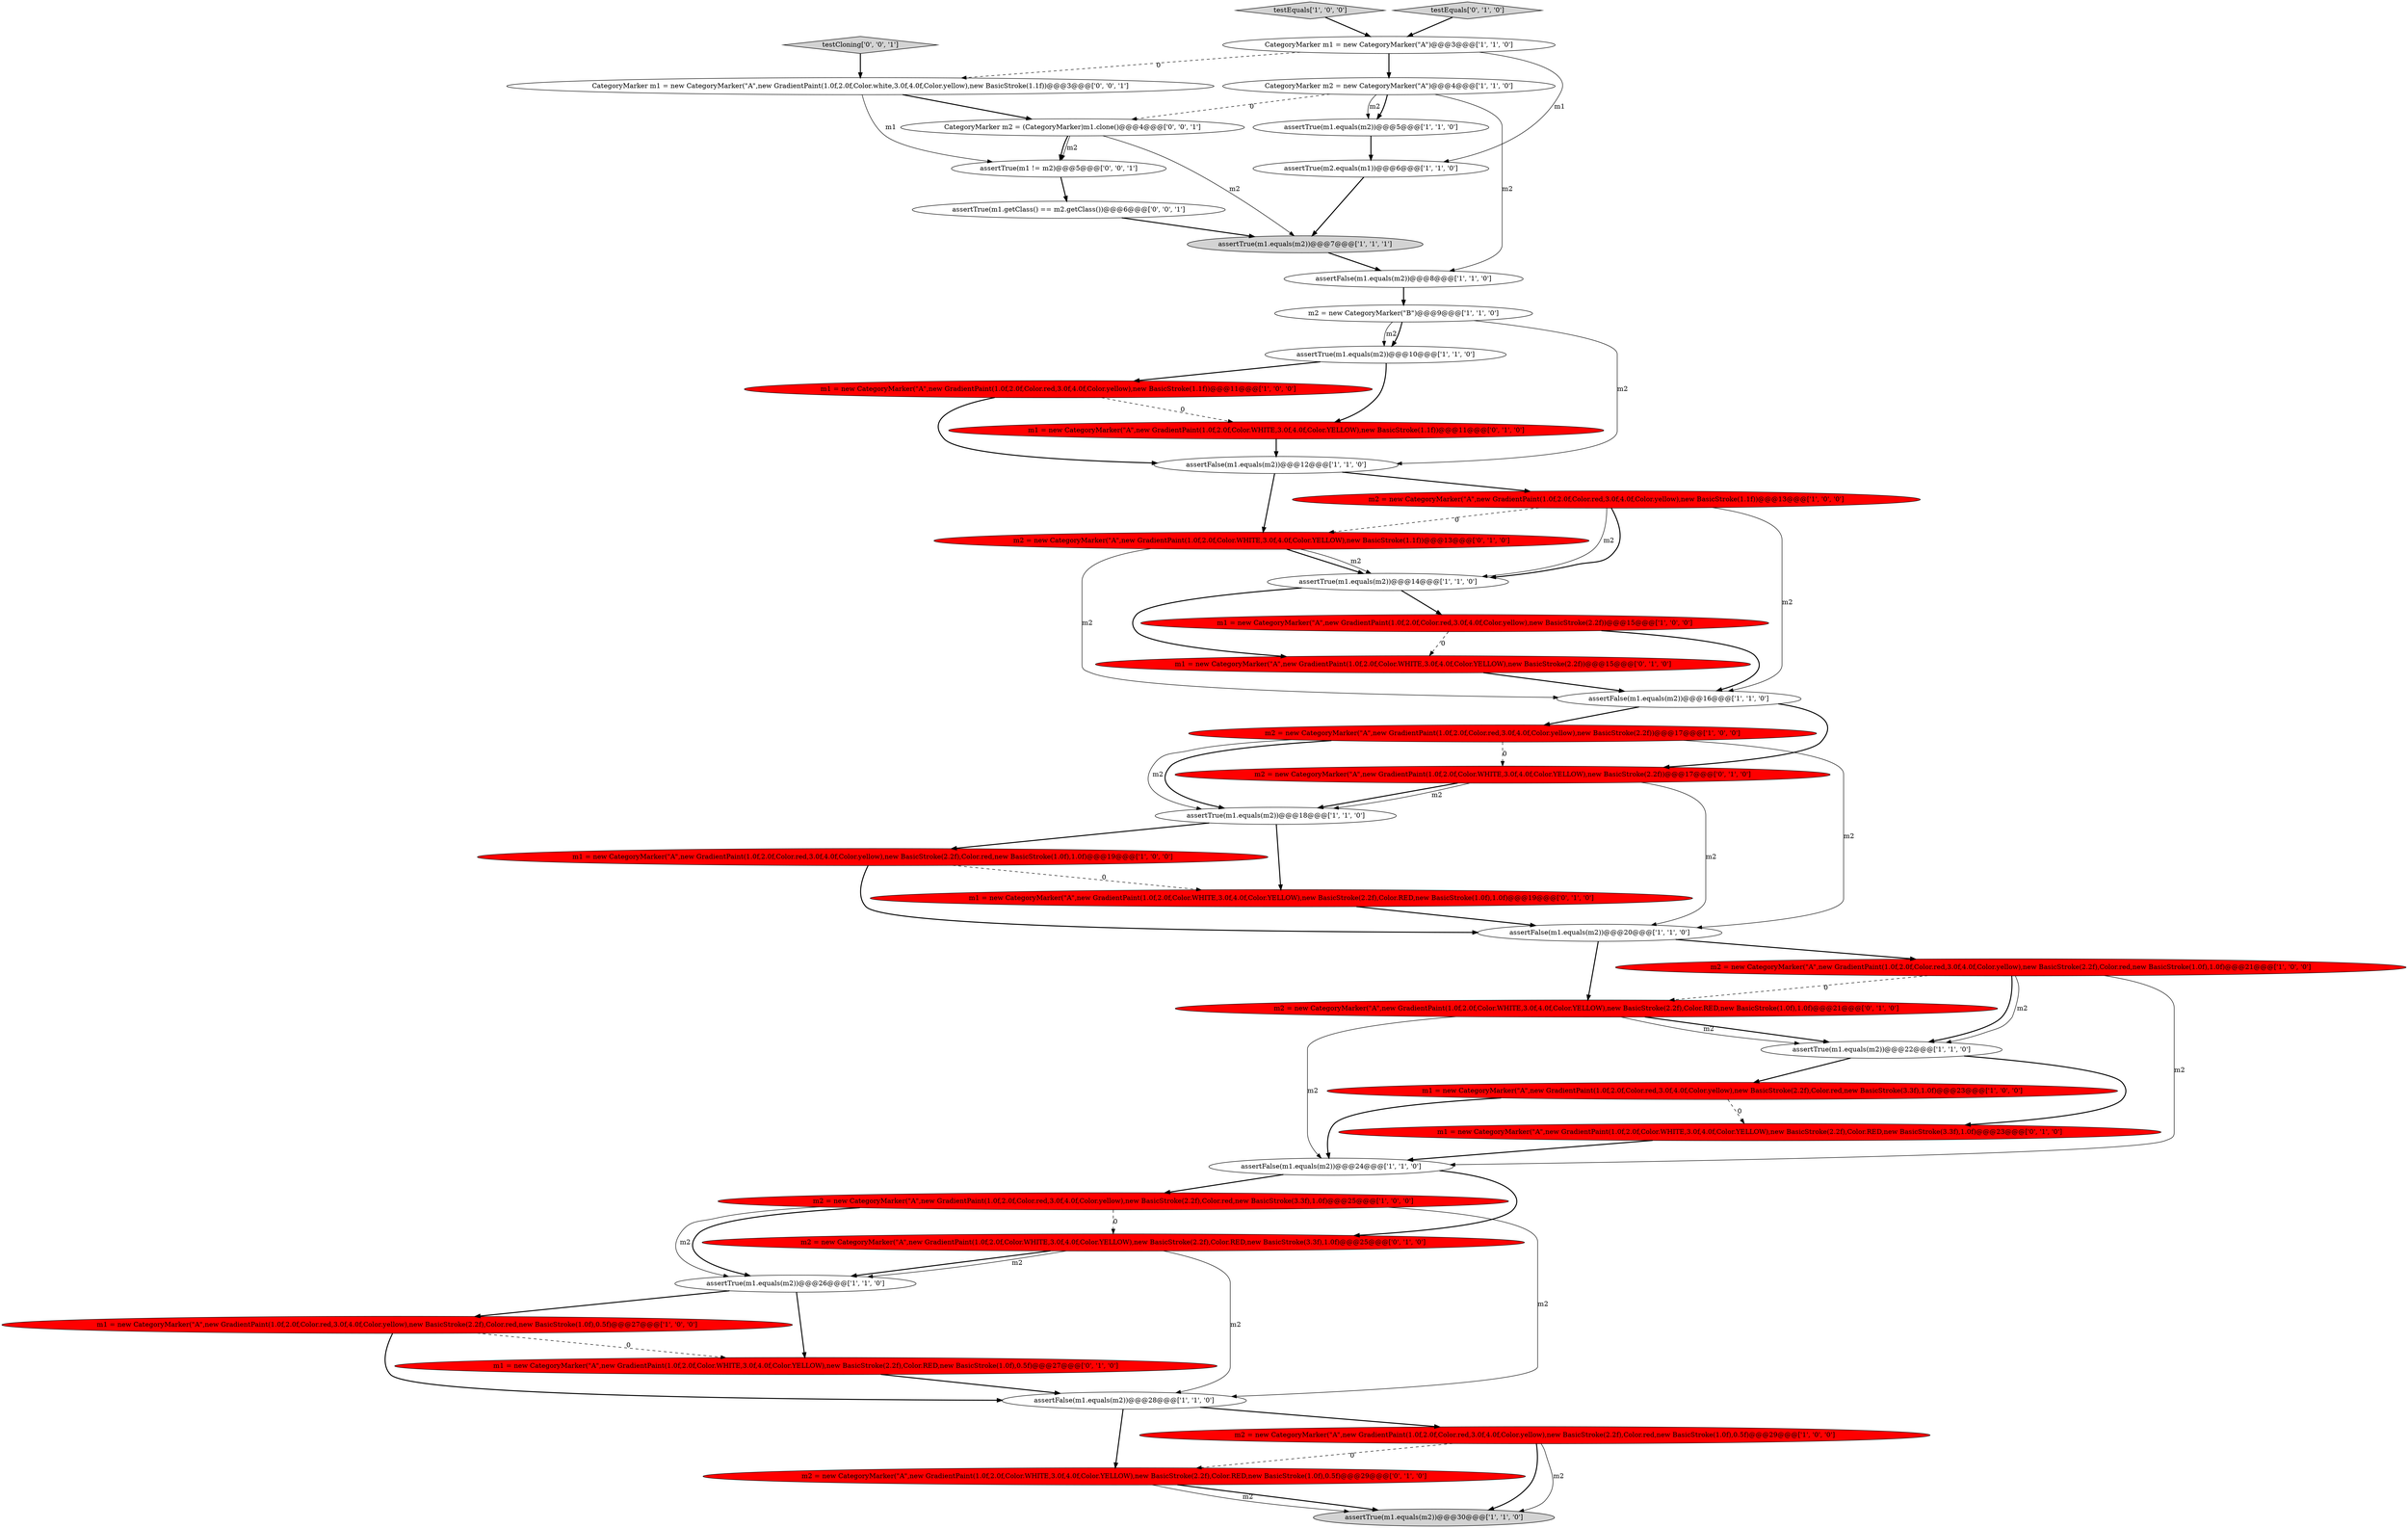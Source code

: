 digraph {
2 [style = filled, label = "m1 = new CategoryMarker(\"A\",new GradientPaint(1.0f,2.0f,Color.red,3.0f,4.0f,Color.yellow),new BasicStroke(2.2f),Color.red,new BasicStroke(3.3f),1.0f)@@@23@@@['1', '0', '0']", fillcolor = red, shape = ellipse image = "AAA1AAABBB1BBB"];
18 [style = filled, label = "assertTrue(m1.equals(m2))@@@26@@@['1', '1', '0']", fillcolor = white, shape = ellipse image = "AAA0AAABBB1BBB"];
33 [style = filled, label = "m2 = new CategoryMarker(\"A\",new GradientPaint(1.0f,2.0f,Color.WHITE,3.0f,4.0f,Color.YELLOW),new BasicStroke(2.2f),Color.RED,new BasicStroke(1.0f),0.5f)@@@29@@@['0', '1', '0']", fillcolor = red, shape = ellipse image = "AAA1AAABBB2BBB"];
42 [style = filled, label = "testCloning['0', '0', '1']", fillcolor = lightgray, shape = diamond image = "AAA0AAABBB3BBB"];
7 [style = filled, label = "assertTrue(m1.equals(m2))@@@7@@@['1', '1', '1']", fillcolor = lightgray, shape = ellipse image = "AAA0AAABBB1BBB"];
21 [style = filled, label = "assertTrue(m1.equals(m2))@@@14@@@['1', '1', '0']", fillcolor = white, shape = ellipse image = "AAA0AAABBB1BBB"];
3 [style = filled, label = "CategoryMarker m1 = new CategoryMarker(\"A\")@@@3@@@['1', '1', '0']", fillcolor = white, shape = ellipse image = "AAA0AAABBB1BBB"];
12 [style = filled, label = "CategoryMarker m2 = new CategoryMarker(\"A\")@@@4@@@['1', '1', '0']", fillcolor = white, shape = ellipse image = "AAA0AAABBB1BBB"];
39 [style = filled, label = "m2 = new CategoryMarker(\"A\",new GradientPaint(1.0f,2.0f,Color.WHITE,3.0f,4.0f,Color.YELLOW),new BasicStroke(1.1f))@@@13@@@['0', '1', '0']", fillcolor = red, shape = ellipse image = "AAA1AAABBB2BBB"];
4 [style = filled, label = "m1 = new CategoryMarker(\"A\",new GradientPaint(1.0f,2.0f,Color.red,3.0f,4.0f,Color.yellow),new BasicStroke(2.2f),Color.red,new BasicStroke(1.0f),0.5f)@@@27@@@['1', '0', '0']", fillcolor = red, shape = ellipse image = "AAA1AAABBB1BBB"];
40 [style = filled, label = "assertTrue(m1 != m2)@@@5@@@['0', '0', '1']", fillcolor = white, shape = ellipse image = "AAA0AAABBB3BBB"];
23 [style = filled, label = "m2 = new CategoryMarker(\"A\",new GradientPaint(1.0f,2.0f,Color.red,3.0f,4.0f,Color.yellow),new BasicStroke(2.2f),Color.red,new BasicStroke(1.0f),0.5f)@@@29@@@['1', '0', '0']", fillcolor = red, shape = ellipse image = "AAA1AAABBB1BBB"];
22 [style = filled, label = "m1 = new CategoryMarker(\"A\",new GradientPaint(1.0f,2.0f,Color.red,3.0f,4.0f,Color.yellow),new BasicStroke(2.2f))@@@15@@@['1', '0', '0']", fillcolor = red, shape = ellipse image = "AAA1AAABBB1BBB"];
0 [style = filled, label = "assertFalse(m1.equals(m2))@@@12@@@['1', '1', '0']", fillcolor = white, shape = ellipse image = "AAA0AAABBB1BBB"];
26 [style = filled, label = "assertFalse(m1.equals(m2))@@@28@@@['1', '1', '0']", fillcolor = white, shape = ellipse image = "AAA0AAABBB1BBB"];
29 [style = filled, label = "m1 = new CategoryMarker(\"A\",new GradientPaint(1.0f,2.0f,Color.WHITE,3.0f,4.0f,Color.YELLOW),new BasicStroke(2.2f),Color.RED,new BasicStroke(1.0f),0.5f)@@@27@@@['0', '1', '0']", fillcolor = red, shape = ellipse image = "AAA1AAABBB2BBB"];
28 [style = filled, label = "m2 = new CategoryMarker(\"A\",new GradientPaint(1.0f,2.0f,Color.red,3.0f,4.0f,Color.yellow),new BasicStroke(2.2f),Color.red,new BasicStroke(3.3f),1.0f)@@@25@@@['1', '0', '0']", fillcolor = red, shape = ellipse image = "AAA1AAABBB1BBB"];
13 [style = filled, label = "m1 = new CategoryMarker(\"A\",new GradientPaint(1.0f,2.0f,Color.red,3.0f,4.0f,Color.yellow),new BasicStroke(2.2f),Color.red,new BasicStroke(1.0f),1.0f)@@@19@@@['1', '0', '0']", fillcolor = red, shape = ellipse image = "AAA1AAABBB1BBB"];
44 [style = filled, label = "assertTrue(m1.getClass() == m2.getClass())@@@6@@@['0', '0', '1']", fillcolor = white, shape = ellipse image = "AAA0AAABBB3BBB"];
38 [style = filled, label = "m1 = new CategoryMarker(\"A\",new GradientPaint(1.0f,2.0f,Color.WHITE,3.0f,4.0f,Color.YELLOW),new BasicStroke(2.2f),Color.RED,new BasicStroke(3.3f),1.0f)@@@23@@@['0', '1', '0']", fillcolor = red, shape = ellipse image = "AAA1AAABBB2BBB"];
27 [style = filled, label = "m2 = new CategoryMarker(\"A\",new GradientPaint(1.0f,2.0f,Color.red,3.0f,4.0f,Color.yellow),new BasicStroke(2.2f))@@@17@@@['1', '0', '0']", fillcolor = red, shape = ellipse image = "AAA1AAABBB1BBB"];
25 [style = filled, label = "assertFalse(m1.equals(m2))@@@16@@@['1', '1', '0']", fillcolor = white, shape = ellipse image = "AAA0AAABBB1BBB"];
1 [style = filled, label = "assertFalse(m1.equals(m2))@@@8@@@['1', '1', '0']", fillcolor = white, shape = ellipse image = "AAA0AAABBB1BBB"];
10 [style = filled, label = "assertFalse(m1.equals(m2))@@@24@@@['1', '1', '0']", fillcolor = white, shape = ellipse image = "AAA0AAABBB1BBB"];
6 [style = filled, label = "m1 = new CategoryMarker(\"A\",new GradientPaint(1.0f,2.0f,Color.red,3.0f,4.0f,Color.yellow),new BasicStroke(1.1f))@@@11@@@['1', '0', '0']", fillcolor = red, shape = ellipse image = "AAA1AAABBB1BBB"];
11 [style = filled, label = "assertTrue(m2.equals(m1))@@@6@@@['1', '1', '0']", fillcolor = white, shape = ellipse image = "AAA0AAABBB1BBB"];
24 [style = filled, label = "assertTrue(m1.equals(m2))@@@30@@@['1', '1', '0']", fillcolor = lightgray, shape = ellipse image = "AAA0AAABBB1BBB"];
32 [style = filled, label = "m2 = new CategoryMarker(\"A\",new GradientPaint(1.0f,2.0f,Color.WHITE,3.0f,4.0f,Color.YELLOW),new BasicStroke(2.2f))@@@17@@@['0', '1', '0']", fillcolor = red, shape = ellipse image = "AAA1AAABBB2BBB"];
36 [style = filled, label = "m1 = new CategoryMarker(\"A\",new GradientPaint(1.0f,2.0f,Color.WHITE,3.0f,4.0f,Color.YELLOW),new BasicStroke(1.1f))@@@11@@@['0', '1', '0']", fillcolor = red, shape = ellipse image = "AAA1AAABBB2BBB"];
8 [style = filled, label = "assertTrue(m1.equals(m2))@@@5@@@['1', '1', '0']", fillcolor = white, shape = ellipse image = "AAA0AAABBB1BBB"];
20 [style = filled, label = "assertTrue(m1.equals(m2))@@@22@@@['1', '1', '0']", fillcolor = white, shape = ellipse image = "AAA0AAABBB1BBB"];
5 [style = filled, label = "testEquals['1', '0', '0']", fillcolor = lightgray, shape = diamond image = "AAA0AAABBB1BBB"];
19 [style = filled, label = "assertTrue(m1.equals(m2))@@@18@@@['1', '1', '0']", fillcolor = white, shape = ellipse image = "AAA0AAABBB1BBB"];
35 [style = filled, label = "m2 = new CategoryMarker(\"A\",new GradientPaint(1.0f,2.0f,Color.WHITE,3.0f,4.0f,Color.YELLOW),new BasicStroke(2.2f),Color.RED,new BasicStroke(3.3f),1.0f)@@@25@@@['0', '1', '0']", fillcolor = red, shape = ellipse image = "AAA1AAABBB2BBB"];
16 [style = filled, label = "m2 = new CategoryMarker(\"A\",new GradientPaint(1.0f,2.0f,Color.red,3.0f,4.0f,Color.yellow),new BasicStroke(1.1f))@@@13@@@['1', '0', '0']", fillcolor = red, shape = ellipse image = "AAA1AAABBB1BBB"];
31 [style = filled, label = "m2 = new CategoryMarker(\"A\",new GradientPaint(1.0f,2.0f,Color.WHITE,3.0f,4.0f,Color.YELLOW),new BasicStroke(2.2f),Color.RED,new BasicStroke(1.0f),1.0f)@@@21@@@['0', '1', '0']", fillcolor = red, shape = ellipse image = "AAA1AAABBB2BBB"];
30 [style = filled, label = "testEquals['0', '1', '0']", fillcolor = lightgray, shape = diamond image = "AAA0AAABBB2BBB"];
41 [style = filled, label = "CategoryMarker m2 = (CategoryMarker)m1.clone()@@@4@@@['0', '0', '1']", fillcolor = white, shape = ellipse image = "AAA0AAABBB3BBB"];
14 [style = filled, label = "m2 = new CategoryMarker(\"B\")@@@9@@@['1', '1', '0']", fillcolor = white, shape = ellipse image = "AAA0AAABBB1BBB"];
34 [style = filled, label = "m1 = new CategoryMarker(\"A\",new GradientPaint(1.0f,2.0f,Color.WHITE,3.0f,4.0f,Color.YELLOW),new BasicStroke(2.2f))@@@15@@@['0', '1', '0']", fillcolor = red, shape = ellipse image = "AAA1AAABBB2BBB"];
43 [style = filled, label = "CategoryMarker m1 = new CategoryMarker(\"A\",new GradientPaint(1.0f,2.0f,Color.white,3.0f,4.0f,Color.yellow),new BasicStroke(1.1f))@@@3@@@['0', '0', '1']", fillcolor = white, shape = ellipse image = "AAA0AAABBB3BBB"];
37 [style = filled, label = "m1 = new CategoryMarker(\"A\",new GradientPaint(1.0f,2.0f,Color.WHITE,3.0f,4.0f,Color.YELLOW),new BasicStroke(2.2f),Color.RED,new BasicStroke(1.0f),1.0f)@@@19@@@['0', '1', '0']", fillcolor = red, shape = ellipse image = "AAA1AAABBB2BBB"];
9 [style = filled, label = "m2 = new CategoryMarker(\"A\",new GradientPaint(1.0f,2.0f,Color.red,3.0f,4.0f,Color.yellow),new BasicStroke(2.2f),Color.red,new BasicStroke(1.0f),1.0f)@@@21@@@['1', '0', '0']", fillcolor = red, shape = ellipse image = "AAA1AAABBB1BBB"];
15 [style = filled, label = "assertTrue(m1.equals(m2))@@@10@@@['1', '1', '0']", fillcolor = white, shape = ellipse image = "AAA0AAABBB1BBB"];
17 [style = filled, label = "assertFalse(m1.equals(m2))@@@20@@@['1', '1', '0']", fillcolor = white, shape = ellipse image = "AAA0AAABBB1BBB"];
5->3 [style = bold, label=""];
43->40 [style = solid, label="m1"];
17->9 [style = bold, label=""];
44->7 [style = bold, label=""];
10->35 [style = bold, label=""];
22->34 [style = dashed, label="0"];
31->10 [style = solid, label="m2"];
13->17 [style = bold, label=""];
36->0 [style = bold, label=""];
6->36 [style = dashed, label="0"];
27->19 [style = bold, label=""];
31->20 [style = bold, label=""];
8->11 [style = bold, label=""];
16->39 [style = dashed, label="0"];
22->25 [style = bold, label=""];
14->15 [style = solid, label="m2"];
7->1 [style = bold, label=""];
28->18 [style = bold, label=""];
35->18 [style = bold, label=""];
27->17 [style = solid, label="m2"];
31->20 [style = solid, label="m2"];
32->17 [style = solid, label="m2"];
41->40 [style = solid, label="m2"];
20->38 [style = bold, label=""];
19->37 [style = bold, label=""];
29->26 [style = bold, label=""];
28->26 [style = solid, label="m2"];
25->27 [style = bold, label=""];
12->1 [style = solid, label="m2"];
9->31 [style = dashed, label="0"];
19->13 [style = bold, label=""];
18->4 [style = bold, label=""];
21->22 [style = bold, label=""];
14->15 [style = bold, label=""];
35->18 [style = solid, label="m2"];
28->18 [style = solid, label="m2"];
0->39 [style = bold, label=""];
15->36 [style = bold, label=""];
0->16 [style = bold, label=""];
23->24 [style = solid, label="m2"];
21->34 [style = bold, label=""];
9->20 [style = bold, label=""];
39->25 [style = solid, label="m2"];
3->12 [style = bold, label=""];
32->19 [style = bold, label=""];
2->10 [style = bold, label=""];
23->33 [style = dashed, label="0"];
35->26 [style = solid, label="m2"];
12->41 [style = dashed, label="0"];
39->21 [style = bold, label=""];
9->20 [style = solid, label="m2"];
32->19 [style = solid, label="m2"];
30->3 [style = bold, label=""];
41->40 [style = bold, label=""];
12->8 [style = bold, label=""];
33->24 [style = bold, label=""];
27->32 [style = dashed, label="0"];
14->0 [style = solid, label="m2"];
27->19 [style = solid, label="m2"];
43->41 [style = bold, label=""];
41->7 [style = solid, label="m2"];
33->24 [style = solid, label="m2"];
40->44 [style = bold, label=""];
16->21 [style = solid, label="m2"];
13->37 [style = dashed, label="0"];
16->25 [style = solid, label="m2"];
34->25 [style = bold, label=""];
10->28 [style = bold, label=""];
42->43 [style = bold, label=""];
38->10 [style = bold, label=""];
17->31 [style = bold, label=""];
37->17 [style = bold, label=""];
25->32 [style = bold, label=""];
4->26 [style = bold, label=""];
15->6 [style = bold, label=""];
6->0 [style = bold, label=""];
12->8 [style = solid, label="m2"];
9->10 [style = solid, label="m2"];
28->35 [style = dashed, label="0"];
2->38 [style = dashed, label="0"];
20->2 [style = bold, label=""];
39->21 [style = solid, label="m2"];
18->29 [style = bold, label=""];
23->24 [style = bold, label=""];
16->21 [style = bold, label=""];
3->11 [style = solid, label="m1"];
26->23 [style = bold, label=""];
3->43 [style = dashed, label="0"];
1->14 [style = bold, label=""];
4->29 [style = dashed, label="0"];
26->33 [style = bold, label=""];
11->7 [style = bold, label=""];
}
